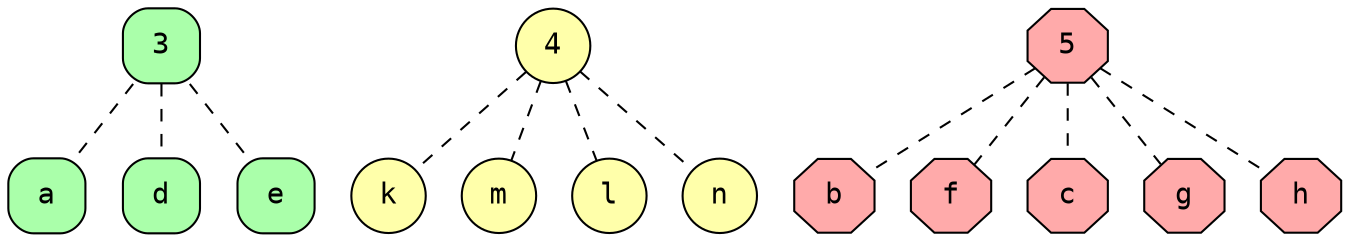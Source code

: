 
    graph{
    rankdir=TB
    edge [style=dashed]
    n0 [fontsize=14, style="filled,rounded", width=0.51, height=0.5, fillcolor="#AAFFAA", shape=box, fontname=Courier, label=3];
n1 [fontsize=14, style="filled,rounded", width=0.51, height=0.5, fillcolor="#AAFFAA", shape=box, fontname=Courier, label="a"];
n0 -- n1;
n2 [fontsize=14, style="filled,rounded", width=0.51, height=0.5, fillcolor="#AAFFAA", shape=box, fontname=Courier, label="d"];
n0 -- n2;
n3 [fontsize=14, style="filled,rounded", width=0.51, height=0.5, fillcolor="#AAFFAA", shape=box, fontname=Courier, label="e"];
n0 -- n3;
n4 [shape=circle, fontsize=14, width=0.45, fillcolor="#FFFFAA", height=0.45, fontname=Courier, style=filled, label=4];
n5 [shape=circle, fontsize=14, width=0.45, fillcolor="#FFFFAA", height=0.45, fontname=Courier, style=filled, label="k"];
n4 -- n5;
n6 [shape=circle, fontsize=14, width=0.45, fillcolor="#FFFFAA", height=0.45, fontname=Courier, style=filled, label="m"];
n4 -- n6;
n7 [shape=circle, fontsize=14, width=0.45, fillcolor="#FFFFAA", height=0.45, fontname=Courier, style=filled, label="l"];
n4 -- n7;
n8 [shape=circle, fontsize=14, width=0.45, fillcolor="#FFFFAA", height=0.45, fontname=Courier, style=filled, label="n"];
n4 -- n8;
n9 [height=0, fontsize=14, width=0, shape=octagon, fontname=Courier, style=filled, fillcolor="#FFAAAA", label=5];
n10 [height=0, fontsize=14, width=0, shape=octagon, fontname=Courier, style=filled, fillcolor="#FFAAAA", label="b"];
n9 -- n10;
n11 [height=0, fontsize=14, width=0, shape=octagon, fontname=Courier, style=filled, fillcolor="#FFAAAA", label="f"];
n9 -- n11;
n12 [height=0, fontsize=14, width=0, shape=octagon, fontname=Courier, style=filled, fillcolor="#FFAAAA", label="c"];
n9 -- n12;
n13 [height=0, fontsize=14, width=0, shape=octagon, fontname=Courier, style=filled, fillcolor="#FFAAAA", label="g"];
n9 -- n13;
n14 [height=0, fontsize=14, width=0, shape=octagon, fontname=Courier, style=filled, fillcolor="#FFAAAA", label="h"];
n9 -- n14;

    }
            